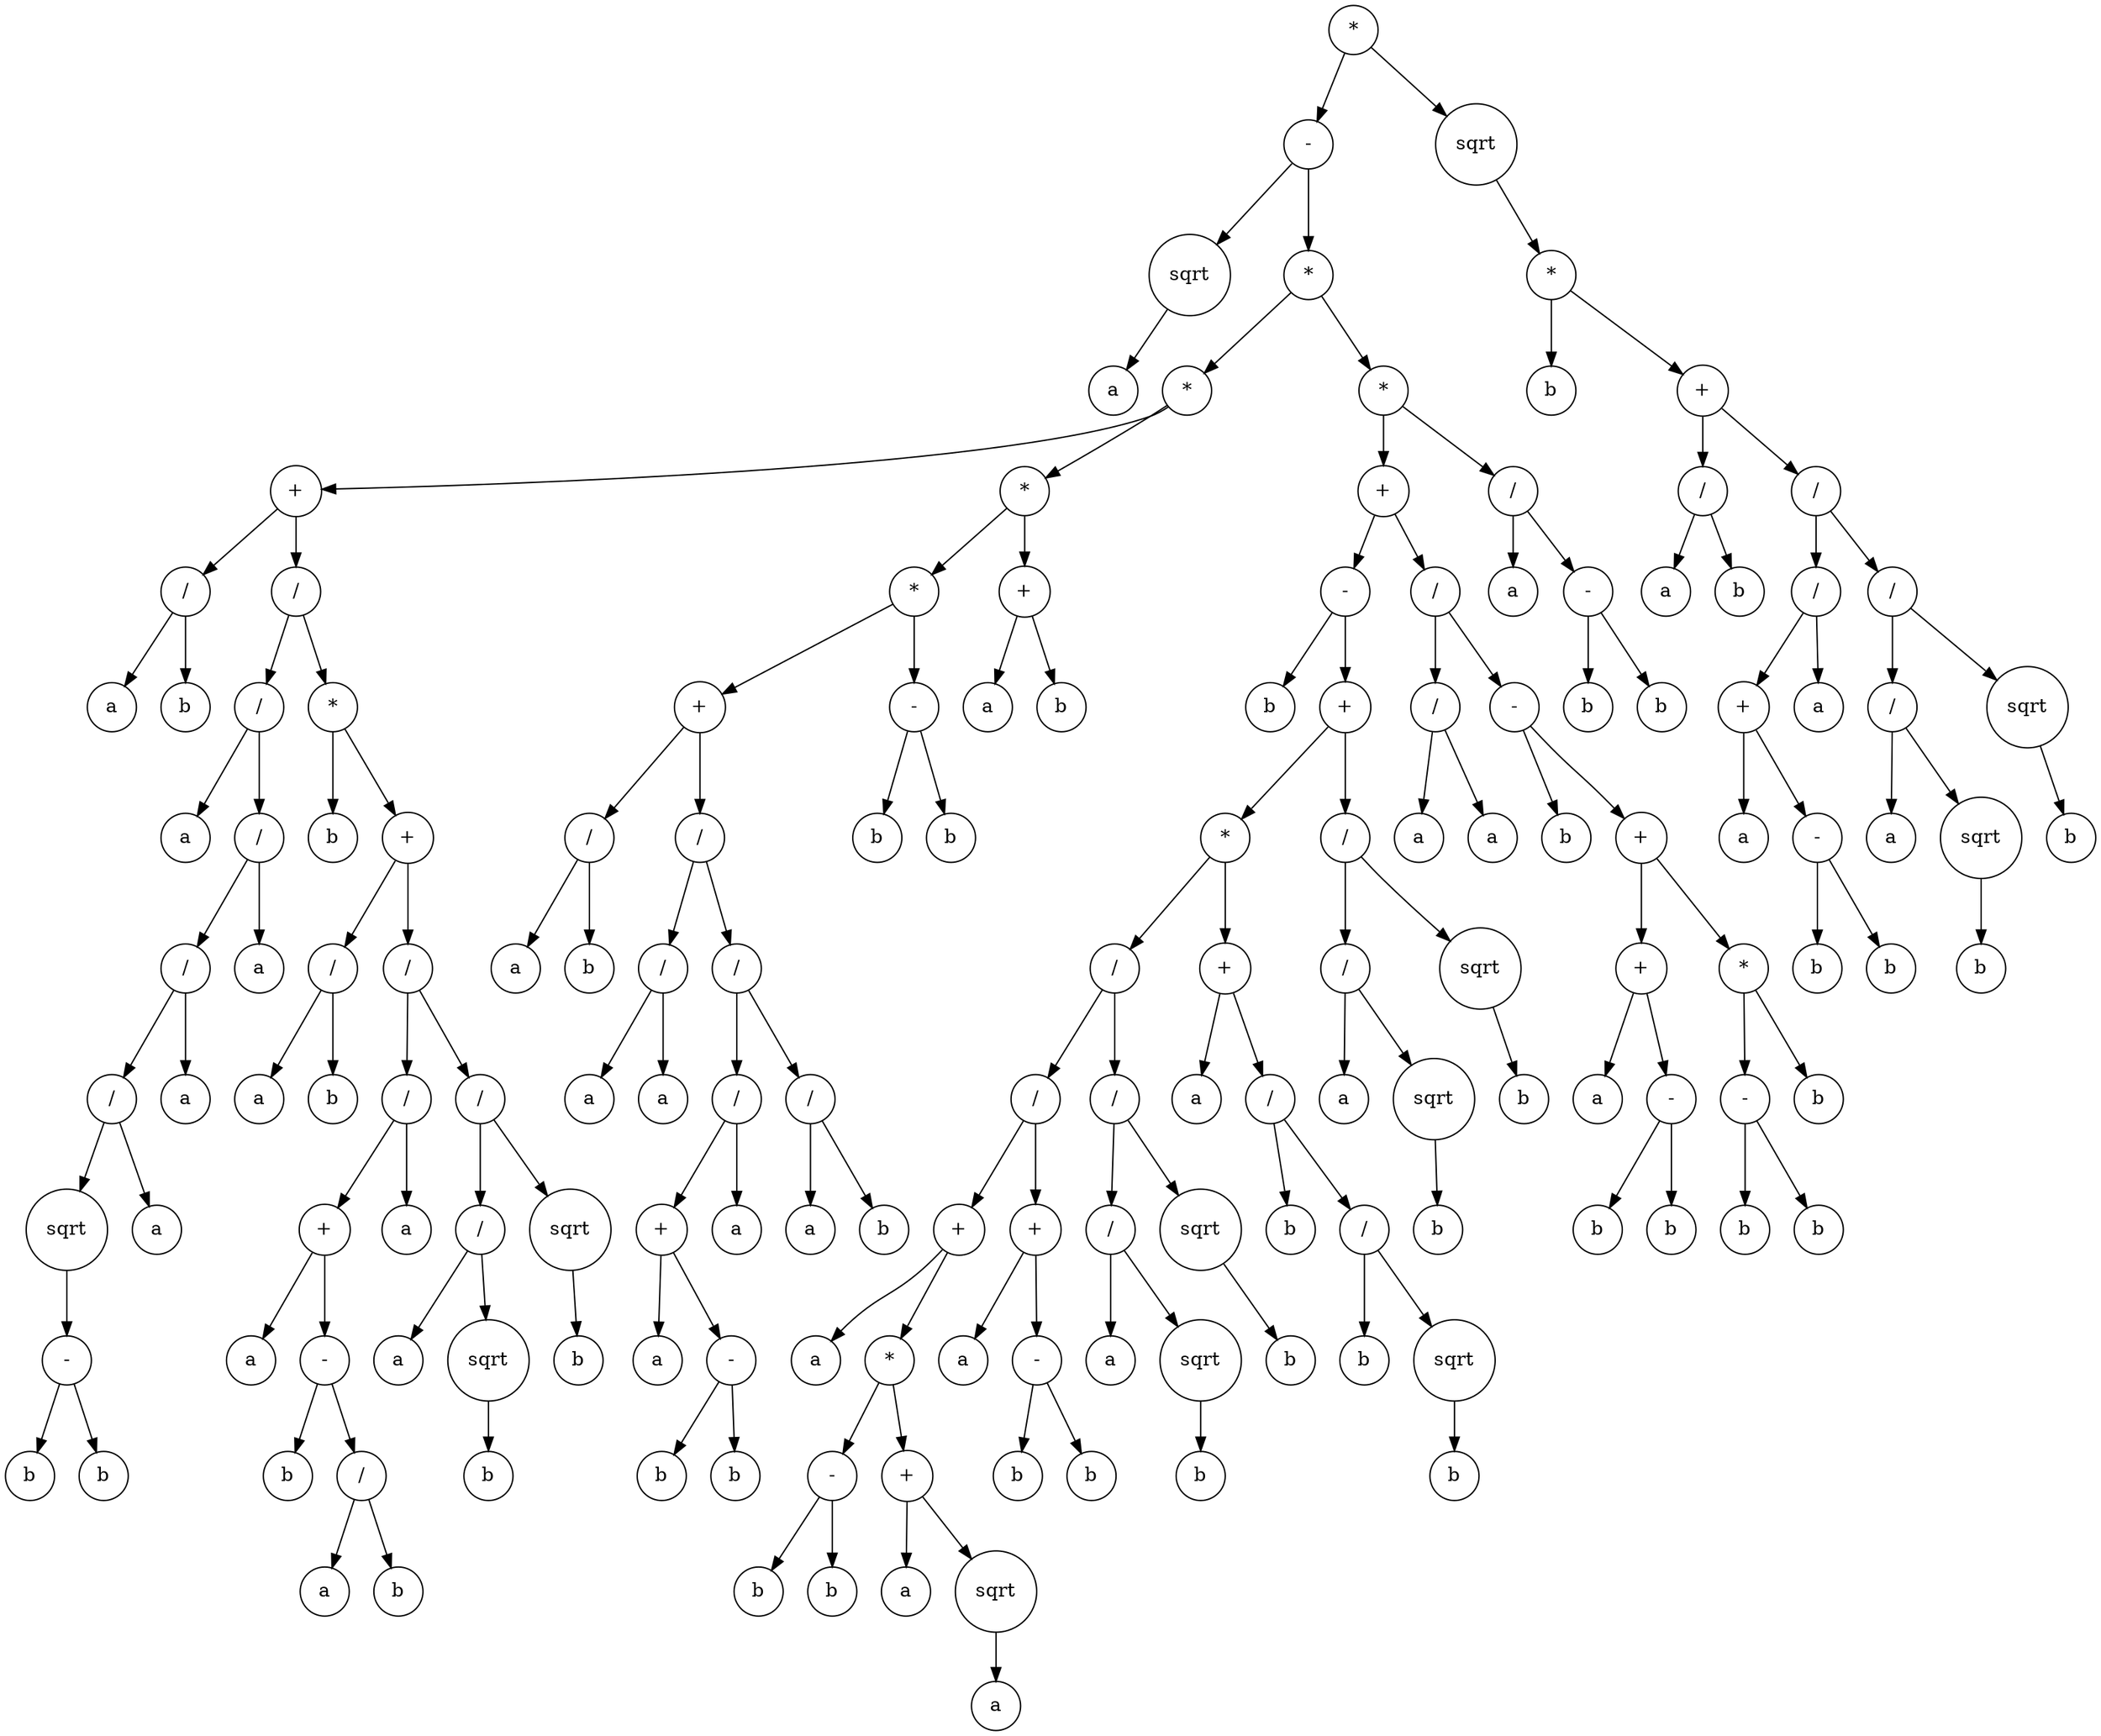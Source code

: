 digraph g {
graph [ordering=out];
node [shape=circle];
n[label = "*"];
n0[label = "-"];
n00[label = "sqrt"];
n000[label = "a"];
n00 -> n000;
n0 -> n00;
n01[label = "*"];
n010[label = "*"];
n0100[label = "+"];
n01000[label = "/"];
n010000[label = "a"];
n01000 -> n010000;
n010001[label = "b"];
n01000 -> n010001;
n0100 -> n01000;
n01001[label = "/"];
n010010[label = "/"];
n0100100[label = "a"];
n010010 -> n0100100;
n0100101[label = "/"];
n01001010[label = "/"];
n010010100[label = "/"];
n0100101000[label = "sqrt"];
n01001010000[label = "-"];
n010010100000[label = "b"];
n01001010000 -> n010010100000;
n010010100001[label = "b"];
n01001010000 -> n010010100001;
n0100101000 -> n01001010000;
n010010100 -> n0100101000;
n0100101001[label = "a"];
n010010100 -> n0100101001;
n01001010 -> n010010100;
n010010101[label = "a"];
n01001010 -> n010010101;
n0100101 -> n01001010;
n01001011[label = "a"];
n0100101 -> n01001011;
n010010 -> n0100101;
n01001 -> n010010;
n010011[label = "*"];
n0100110[label = "b"];
n010011 -> n0100110;
n0100111[label = "+"];
n01001110[label = "/"];
n010011100[label = "a"];
n01001110 -> n010011100;
n010011101[label = "b"];
n01001110 -> n010011101;
n0100111 -> n01001110;
n01001111[label = "/"];
n010011110[label = "/"];
n0100111100[label = "+"];
n01001111000[label = "a"];
n0100111100 -> n01001111000;
n01001111001[label = "-"];
n010011110010[label = "b"];
n01001111001 -> n010011110010;
n010011110011[label = "/"];
n0100111100110[label = "a"];
n010011110011 -> n0100111100110;
n0100111100111[label = "b"];
n010011110011 -> n0100111100111;
n01001111001 -> n010011110011;
n0100111100 -> n01001111001;
n010011110 -> n0100111100;
n0100111101[label = "a"];
n010011110 -> n0100111101;
n01001111 -> n010011110;
n010011111[label = "/"];
n0100111110[label = "/"];
n01001111100[label = "a"];
n0100111110 -> n01001111100;
n01001111101[label = "sqrt"];
n010011111010[label = "b"];
n01001111101 -> n010011111010;
n0100111110 -> n01001111101;
n010011111 -> n0100111110;
n0100111111[label = "sqrt"];
n01001111110[label = "b"];
n0100111111 -> n01001111110;
n010011111 -> n0100111111;
n01001111 -> n010011111;
n0100111 -> n01001111;
n010011 -> n0100111;
n01001 -> n010011;
n0100 -> n01001;
n010 -> n0100;
n0101[label = "*"];
n01010[label = "*"];
n010100[label = "+"];
n0101000[label = "/"];
n01010000[label = "a"];
n0101000 -> n01010000;
n01010001[label = "b"];
n0101000 -> n01010001;
n010100 -> n0101000;
n0101001[label = "/"];
n01010010[label = "/"];
n010100100[label = "a"];
n01010010 -> n010100100;
n010100101[label = "a"];
n01010010 -> n010100101;
n0101001 -> n01010010;
n01010011[label = "/"];
n010100110[label = "/"];
n0101001100[label = "+"];
n01010011000[label = "a"];
n0101001100 -> n01010011000;
n01010011001[label = "-"];
n010100110010[label = "b"];
n01010011001 -> n010100110010;
n010100110011[label = "b"];
n01010011001 -> n010100110011;
n0101001100 -> n01010011001;
n010100110 -> n0101001100;
n0101001101[label = "a"];
n010100110 -> n0101001101;
n01010011 -> n010100110;
n010100111[label = "/"];
n0101001110[label = "a"];
n010100111 -> n0101001110;
n0101001111[label = "b"];
n010100111 -> n0101001111;
n01010011 -> n010100111;
n0101001 -> n01010011;
n010100 -> n0101001;
n01010 -> n010100;
n010101[label = "-"];
n0101010[label = "b"];
n010101 -> n0101010;
n0101011[label = "b"];
n010101 -> n0101011;
n01010 -> n010101;
n0101 -> n01010;
n01011[label = "+"];
n010110[label = "a"];
n01011 -> n010110;
n010111[label = "b"];
n01011 -> n010111;
n0101 -> n01011;
n010 -> n0101;
n01 -> n010;
n011[label = "*"];
n0110[label = "+"];
n01100[label = "-"];
n011000[label = "b"];
n01100 -> n011000;
n011001[label = "+"];
n0110010[label = "*"];
n01100100[label = "/"];
n011001000[label = "/"];
n0110010000[label = "+"];
n01100100000[label = "a"];
n0110010000 -> n01100100000;
n01100100001[label = "*"];
n011001000010[label = "-"];
n0110010000100[label = "b"];
n011001000010 -> n0110010000100;
n0110010000101[label = "b"];
n011001000010 -> n0110010000101;
n01100100001 -> n011001000010;
n011001000011[label = "+"];
n0110010000110[label = "a"];
n011001000011 -> n0110010000110;
n0110010000111[label = "sqrt"];
n01100100001110[label = "a"];
n0110010000111 -> n01100100001110;
n011001000011 -> n0110010000111;
n01100100001 -> n011001000011;
n0110010000 -> n01100100001;
n011001000 -> n0110010000;
n0110010001[label = "+"];
n01100100010[label = "a"];
n0110010001 -> n01100100010;
n01100100011[label = "-"];
n011001000110[label = "b"];
n01100100011 -> n011001000110;
n011001000111[label = "b"];
n01100100011 -> n011001000111;
n0110010001 -> n01100100011;
n011001000 -> n0110010001;
n01100100 -> n011001000;
n011001001[label = "/"];
n0110010010[label = "/"];
n01100100100[label = "a"];
n0110010010 -> n01100100100;
n01100100101[label = "sqrt"];
n011001001010[label = "b"];
n01100100101 -> n011001001010;
n0110010010 -> n01100100101;
n011001001 -> n0110010010;
n0110010011[label = "sqrt"];
n01100100110[label = "b"];
n0110010011 -> n01100100110;
n011001001 -> n0110010011;
n01100100 -> n011001001;
n0110010 -> n01100100;
n01100101[label = "+"];
n011001010[label = "a"];
n01100101 -> n011001010;
n011001011[label = "/"];
n0110010110[label = "b"];
n011001011 -> n0110010110;
n0110010111[label = "/"];
n01100101110[label = "b"];
n0110010111 -> n01100101110;
n01100101111[label = "sqrt"];
n011001011110[label = "b"];
n01100101111 -> n011001011110;
n0110010111 -> n01100101111;
n011001011 -> n0110010111;
n01100101 -> n011001011;
n0110010 -> n01100101;
n011001 -> n0110010;
n0110011[label = "/"];
n01100110[label = "/"];
n011001100[label = "a"];
n01100110 -> n011001100;
n011001101[label = "sqrt"];
n0110011010[label = "b"];
n011001101 -> n0110011010;
n01100110 -> n011001101;
n0110011 -> n01100110;
n01100111[label = "sqrt"];
n011001110[label = "b"];
n01100111 -> n011001110;
n0110011 -> n01100111;
n011001 -> n0110011;
n01100 -> n011001;
n0110 -> n01100;
n01101[label = "/"];
n011010[label = "/"];
n0110100[label = "a"];
n011010 -> n0110100;
n0110101[label = "a"];
n011010 -> n0110101;
n01101 -> n011010;
n011011[label = "-"];
n0110110[label = "b"];
n011011 -> n0110110;
n0110111[label = "+"];
n01101110[label = "+"];
n011011100[label = "a"];
n01101110 -> n011011100;
n011011101[label = "-"];
n0110111010[label = "b"];
n011011101 -> n0110111010;
n0110111011[label = "b"];
n011011101 -> n0110111011;
n01101110 -> n011011101;
n0110111 -> n01101110;
n01101111[label = "*"];
n011011110[label = "-"];
n0110111100[label = "b"];
n011011110 -> n0110111100;
n0110111101[label = "b"];
n011011110 -> n0110111101;
n01101111 -> n011011110;
n011011111[label = "b"];
n01101111 -> n011011111;
n0110111 -> n01101111;
n011011 -> n0110111;
n01101 -> n011011;
n0110 -> n01101;
n011 -> n0110;
n0111[label = "/"];
n01110[label = "a"];
n0111 -> n01110;
n01111[label = "-"];
n011110[label = "b"];
n01111 -> n011110;
n011111[label = "b"];
n01111 -> n011111;
n0111 -> n01111;
n011 -> n0111;
n01 -> n011;
n0 -> n01;
n -> n0;
n1[label = "sqrt"];
n10[label = "*"];
n100[label = "b"];
n10 -> n100;
n101[label = "+"];
n1010[label = "/"];
n10100[label = "a"];
n1010 -> n10100;
n10101[label = "b"];
n1010 -> n10101;
n101 -> n1010;
n1011[label = "/"];
n10110[label = "/"];
n101100[label = "+"];
n1011000[label = "a"];
n101100 -> n1011000;
n1011001[label = "-"];
n10110010[label = "b"];
n1011001 -> n10110010;
n10110011[label = "b"];
n1011001 -> n10110011;
n101100 -> n1011001;
n10110 -> n101100;
n101101[label = "a"];
n10110 -> n101101;
n1011 -> n10110;
n10111[label = "/"];
n101110[label = "/"];
n1011100[label = "a"];
n101110 -> n1011100;
n1011101[label = "sqrt"];
n10111010[label = "b"];
n1011101 -> n10111010;
n101110 -> n1011101;
n10111 -> n101110;
n101111[label = "sqrt"];
n1011110[label = "b"];
n101111 -> n1011110;
n10111 -> n101111;
n1011 -> n10111;
n101 -> n1011;
n10 -> n101;
n1 -> n10;
n -> n1;
}
